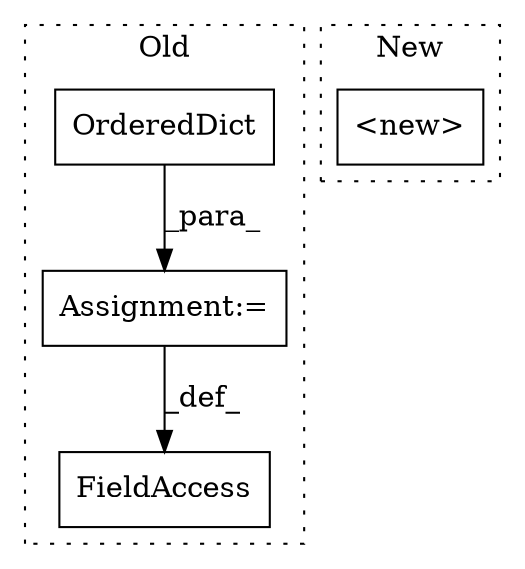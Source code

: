 digraph G {
subgraph cluster0 {
1 [label="OrderedDict" a="32" s="29633" l="13" shape="box"];
3 [label="Assignment:=" a="7" s="29632" l="1" shape="box"];
4 [label="FieldAccess" a="22" s="30103" l="13" shape="box"];
label = "Old";
style="dotted";
}
subgraph cluster1 {
2 [label="<new>" a="46" s="29475,29503" l="6,2" shape="box"];
label = "New";
style="dotted";
}
1 -> 3 [label="_para_"];
3 -> 4 [label="_def_"];
}